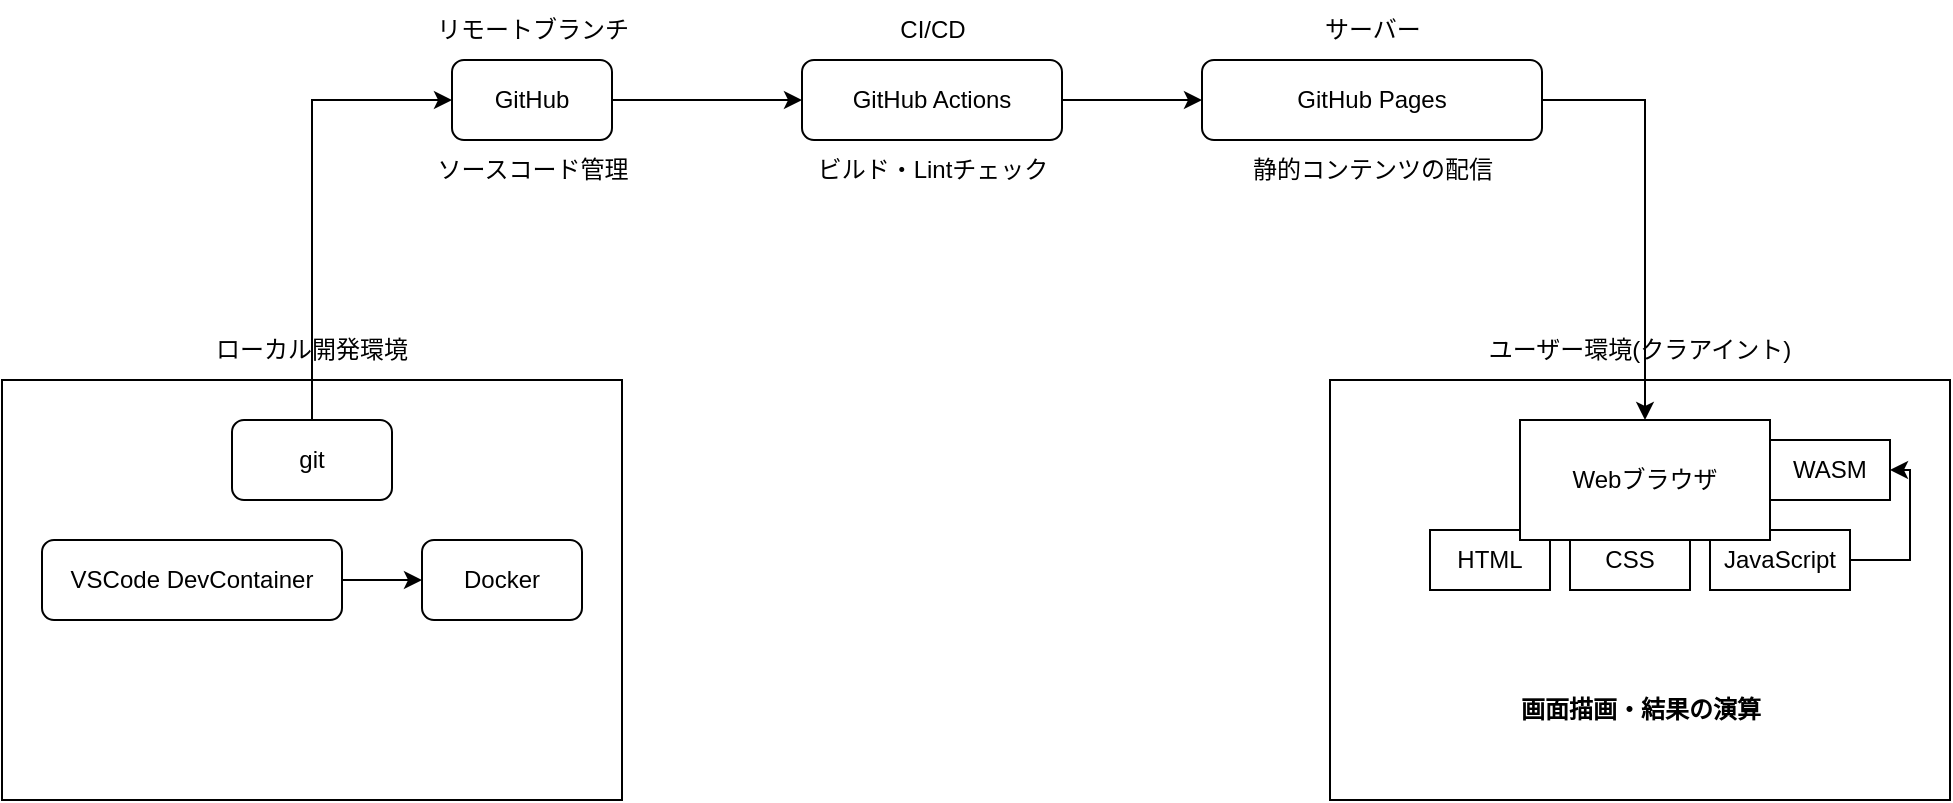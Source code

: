 <mxfile version="20.7.4" type="device"><diagram id="Y4UBl0qOQbclQabwx0Tg" name="Page-1"><mxGraphModel dx="648" dy="481" grid="1" gridSize="10" guides="1" tooltips="1" connect="1" arrows="1" fold="1" page="1" pageScale="1" pageWidth="850" pageHeight="1100" math="0" shadow="0"><root><mxCell id="0"/><mxCell id="1" parent="0"/><mxCell id="YU2FhHSCYo6QMLC5tLCS-47" value="" style="group" vertex="1" connectable="0" parent="1"><mxGeometry x="824" y="420" width="310" height="240" as="geometry"/></mxCell><mxCell id="YU2FhHSCYo6QMLC5tLCS-48" value="" style="rounded=0;whiteSpace=wrap;html=1;" vertex="1" parent="YU2FhHSCYo6QMLC5tLCS-47"><mxGeometry y="30" width="310" height="210" as="geometry"/></mxCell><mxCell id="YU2FhHSCYo6QMLC5tLCS-49" value="ユーザー環境(クラアイント)" style="text;html=1;strokeColor=none;fillColor=none;align=center;verticalAlign=middle;whiteSpace=wrap;rounded=0;" vertex="1" parent="YU2FhHSCYo6QMLC5tLCS-47"><mxGeometry x="70" width="170" height="30" as="geometry"/></mxCell><mxCell id="YU2FhHSCYo6QMLC5tLCS-54" value="WASM" style="rounded=0;whiteSpace=wrap;html=1;" vertex="1" parent="YU2FhHSCYo6QMLC5tLCS-47"><mxGeometry x="220" y="60" width="60" height="30" as="geometry"/></mxCell><mxCell id="YU2FhHSCYo6QMLC5tLCS-60" value="HTML" style="rounded=0;whiteSpace=wrap;html=1;" vertex="1" parent="YU2FhHSCYo6QMLC5tLCS-47"><mxGeometry x="50" y="105" width="60" height="30" as="geometry"/></mxCell><mxCell id="YU2FhHSCYo6QMLC5tLCS-61" value="CSS" style="rounded=0;whiteSpace=wrap;html=1;" vertex="1" parent="YU2FhHSCYo6QMLC5tLCS-47"><mxGeometry x="120" y="105" width="60" height="30" as="geometry"/></mxCell><mxCell id="YU2FhHSCYo6QMLC5tLCS-73" style="edgeStyle=orthogonalEdgeStyle;rounded=0;orthogonalLoop=1;jettySize=auto;html=1;entryX=1;entryY=0.5;entryDx=0;entryDy=0;" edge="1" parent="YU2FhHSCYo6QMLC5tLCS-47" source="YU2FhHSCYo6QMLC5tLCS-71" target="YU2FhHSCYo6QMLC5tLCS-54"><mxGeometry relative="1" as="geometry"><Array as="points"><mxPoint x="290" y="120"/><mxPoint x="290" y="75"/></Array></mxGeometry></mxCell><mxCell id="YU2FhHSCYo6QMLC5tLCS-71" value="JavaScript" style="rounded=0;whiteSpace=wrap;html=1;" vertex="1" parent="YU2FhHSCYo6QMLC5tLCS-47"><mxGeometry x="190" y="105" width="70" height="30" as="geometry"/></mxCell><mxCell id="YU2FhHSCYo6QMLC5tLCS-57" value="Webブラウザ" style="rounded=0;whiteSpace=wrap;html=1;" vertex="1" parent="YU2FhHSCYo6QMLC5tLCS-47"><mxGeometry x="95" y="50" width="125" height="60" as="geometry"/></mxCell><mxCell id="YU2FhHSCYo6QMLC5tLCS-75" value="画面描画・結果の演算" style="text;html=1;strokeColor=none;fillColor=none;align=center;verticalAlign=middle;whiteSpace=wrap;rounded=0;fontStyle=1" vertex="1" parent="YU2FhHSCYo6QMLC5tLCS-47"><mxGeometry x="72.5" y="180" width="165" height="30" as="geometry"/></mxCell><mxCell id="YU2FhHSCYo6QMLC5tLCS-7" value="" style="group" vertex="1" connectable="0" parent="1"><mxGeometry x="160" y="420" width="310" height="240" as="geometry"/></mxCell><mxCell id="YU2FhHSCYo6QMLC5tLCS-5" value="" style="rounded=0;whiteSpace=wrap;html=1;" vertex="1" parent="YU2FhHSCYo6QMLC5tLCS-7"><mxGeometry y="30" width="310" height="210" as="geometry"/></mxCell><mxCell id="YU2FhHSCYo6QMLC5tLCS-6" value="ローカル開発環境" style="text;html=1;strokeColor=none;fillColor=none;align=center;verticalAlign=middle;whiteSpace=wrap;rounded=0;" vertex="1" parent="YU2FhHSCYo6QMLC5tLCS-7"><mxGeometry x="70" width="170" height="30" as="geometry"/></mxCell><mxCell id="YU2FhHSCYo6QMLC5tLCS-2" value="Docker" style="rounded=1;whiteSpace=wrap;html=1;" vertex="1" parent="YU2FhHSCYo6QMLC5tLCS-7"><mxGeometry x="210" y="110" width="80" height="40" as="geometry"/></mxCell><mxCell id="YU2FhHSCYo6QMLC5tLCS-20" value="" style="edgeStyle=orthogonalEdgeStyle;rounded=0;orthogonalLoop=1;jettySize=auto;html=1;" edge="1" parent="YU2FhHSCYo6QMLC5tLCS-7" source="YU2FhHSCYo6QMLC5tLCS-19" target="YU2FhHSCYo6QMLC5tLCS-2"><mxGeometry relative="1" as="geometry"/></mxCell><mxCell id="YU2FhHSCYo6QMLC5tLCS-19" value="VSCode DevContainer" style="rounded=1;whiteSpace=wrap;html=1;" vertex="1" parent="YU2FhHSCYo6QMLC5tLCS-7"><mxGeometry x="20" y="110" width="150" height="40" as="geometry"/></mxCell><mxCell id="YU2FhHSCYo6QMLC5tLCS-21" value="git" style="rounded=1;whiteSpace=wrap;html=1;" vertex="1" parent="YU2FhHSCYo6QMLC5tLCS-7"><mxGeometry x="115" y="50" width="80" height="40" as="geometry"/></mxCell><mxCell id="YU2FhHSCYo6QMLC5tLCS-23" style="edgeStyle=orthogonalEdgeStyle;rounded=0;orthogonalLoop=1;jettySize=auto;html=1;" edge="1" parent="1" source="YU2FhHSCYo6QMLC5tLCS-1" target="YU2FhHSCYo6QMLC5tLCS-12"><mxGeometry relative="1" as="geometry"/></mxCell><mxCell id="YU2FhHSCYo6QMLC5tLCS-25" style="edgeStyle=orthogonalEdgeStyle;rounded=0;orthogonalLoop=1;jettySize=auto;html=1;" edge="1" parent="1" source="YU2FhHSCYo6QMLC5tLCS-12" target="YU2FhHSCYo6QMLC5tLCS-24"><mxGeometry relative="1" as="geometry"/></mxCell><mxCell id="YU2FhHSCYo6QMLC5tLCS-22" style="edgeStyle=orthogonalEdgeStyle;rounded=0;orthogonalLoop=1;jettySize=auto;html=1;entryX=0;entryY=0.5;entryDx=0;entryDy=0;exitX=0.5;exitY=0;exitDx=0;exitDy=0;" edge="1" parent="1" source="YU2FhHSCYo6QMLC5tLCS-21" target="YU2FhHSCYo6QMLC5tLCS-1"><mxGeometry relative="1" as="geometry"><Array as="points"><mxPoint x="315" y="310"/></Array></mxGeometry></mxCell><mxCell id="YU2FhHSCYo6QMLC5tLCS-59" style="edgeStyle=orthogonalEdgeStyle;rounded=0;orthogonalLoop=1;jettySize=auto;html=1;entryX=0.5;entryY=0;entryDx=0;entryDy=0;exitX=1;exitY=0.5;exitDx=0;exitDy=0;" edge="1" parent="1" source="YU2FhHSCYo6QMLC5tLCS-24" target="YU2FhHSCYo6QMLC5tLCS-57"><mxGeometry relative="1" as="geometry"/></mxCell><mxCell id="YU2FhHSCYo6QMLC5tLCS-88" value="" style="group" vertex="1" connectable="0" parent="1"><mxGeometry x="560" y="260" width="130" height="100" as="geometry"/></mxCell><mxCell id="YU2FhHSCYo6QMLC5tLCS-12" value="GitHub Actions" style="rounded=1;whiteSpace=wrap;html=1;" vertex="1" parent="YU2FhHSCYo6QMLC5tLCS-88"><mxGeometry y="30" width="130" height="40" as="geometry"/></mxCell><mxCell id="YU2FhHSCYo6QMLC5tLCS-56" value="CI/CD" style="text;html=1;strokeColor=none;fillColor=none;align=center;verticalAlign=middle;whiteSpace=wrap;rounded=0;" vertex="1" parent="YU2FhHSCYo6QMLC5tLCS-88"><mxGeometry x="12.5" width="105" height="30" as="geometry"/></mxCell><mxCell id="YU2FhHSCYo6QMLC5tLCS-74" value="ビルド・Lintチェック" style="text;html=1;strokeColor=none;fillColor=none;align=center;verticalAlign=middle;whiteSpace=wrap;rounded=0;container=1;" vertex="1" parent="YU2FhHSCYo6QMLC5tLCS-88"><mxGeometry x="3.75" y="70" width="122.5" height="30" as="geometry"/></mxCell><mxCell id="YU2FhHSCYo6QMLC5tLCS-89" value="" style="group" vertex="1" connectable="0" parent="1"><mxGeometry x="760" y="260" width="170" height="100" as="geometry"/></mxCell><mxCell id="YU2FhHSCYo6QMLC5tLCS-24" value="GitHub Pages" style="rounded=1;whiteSpace=wrap;html=1;" vertex="1" parent="YU2FhHSCYo6QMLC5tLCS-89"><mxGeometry y="30" width="170" height="40" as="geometry"/></mxCell><mxCell id="YU2FhHSCYo6QMLC5tLCS-55" value="サーバー" style="text;html=1;strokeColor=none;fillColor=none;align=center;verticalAlign=middle;whiteSpace=wrap;rounded=0;" vertex="1" parent="YU2FhHSCYo6QMLC5tLCS-89"><mxGeometry x="32.5" width="105" height="30" as="geometry"/></mxCell><mxCell id="YU2FhHSCYo6QMLC5tLCS-86" value="静的コンテンツの配信" style="text;html=1;strokeColor=none;fillColor=none;align=center;verticalAlign=middle;whiteSpace=wrap;rounded=0;" vertex="1" parent="YU2FhHSCYo6QMLC5tLCS-89"><mxGeometry x="13.75" y="70" width="142.5" height="30" as="geometry"/></mxCell><mxCell id="YU2FhHSCYo6QMLC5tLCS-90" value="" style="group" vertex="1" connectable="0" parent="1"><mxGeometry x="364" y="260" width="122.5" height="100" as="geometry"/></mxCell><mxCell id="YU2FhHSCYo6QMLC5tLCS-1" value="GitHub" style="rounded=1;whiteSpace=wrap;html=1;" vertex="1" parent="YU2FhHSCYo6QMLC5tLCS-90"><mxGeometry x="21" y="30" width="80" height="40" as="geometry"/></mxCell><mxCell id="YU2FhHSCYo6QMLC5tLCS-76" value="ソースコード管理" style="text;html=1;strokeColor=none;fillColor=none;align=center;verticalAlign=middle;whiteSpace=wrap;rounded=0;" vertex="1" parent="YU2FhHSCYo6QMLC5tLCS-90"><mxGeometry y="70" width="122.5" height="30" as="geometry"/></mxCell><mxCell id="YU2FhHSCYo6QMLC5tLCS-87" value="リモートブランチ" style="text;html=1;strokeColor=none;fillColor=none;align=center;verticalAlign=middle;whiteSpace=wrap;rounded=0;" vertex="1" parent="YU2FhHSCYo6QMLC5tLCS-90"><mxGeometry x="9" width="105" height="30" as="geometry"/></mxCell></root></mxGraphModel></diagram></mxfile>